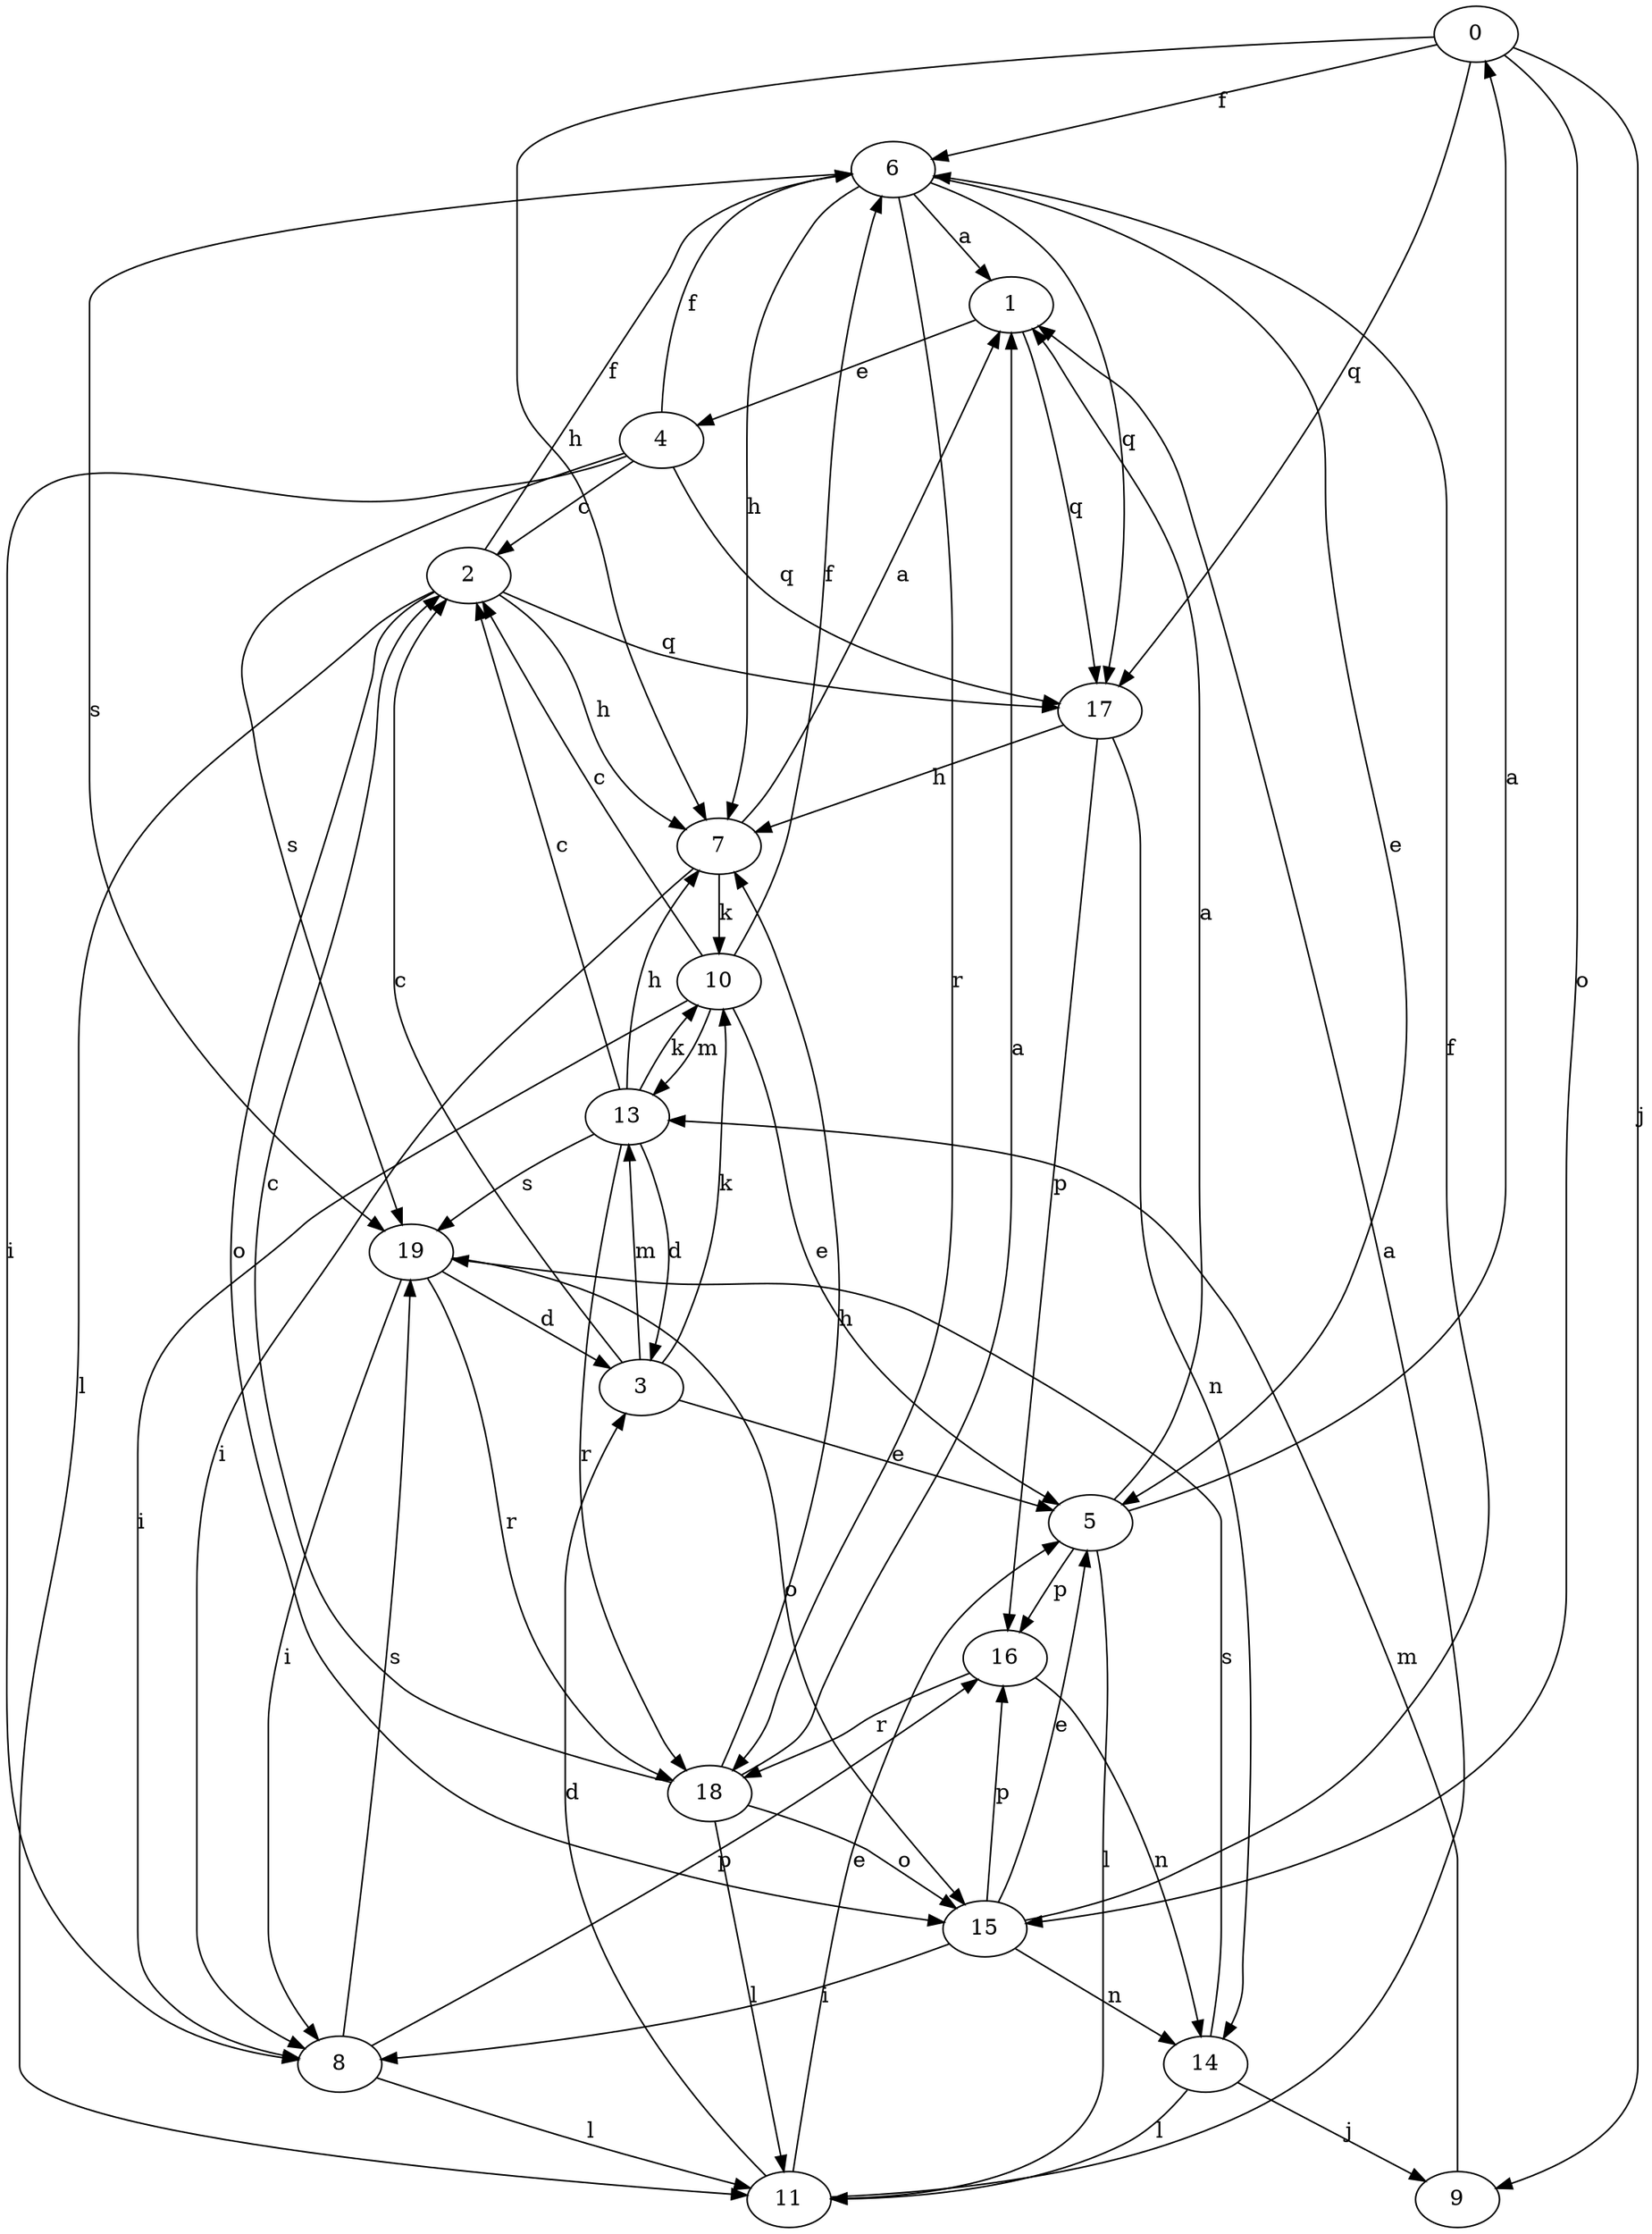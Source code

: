 strict digraph  {
0;
1;
2;
3;
4;
5;
6;
7;
8;
9;
10;
11;
13;
14;
15;
16;
17;
18;
19;
0 -> 6  [label=f];
0 -> 7  [label=h];
0 -> 9  [label=j];
0 -> 15  [label=o];
0 -> 17  [label=q];
1 -> 4  [label=e];
1 -> 17  [label=q];
2 -> 6  [label=f];
2 -> 7  [label=h];
2 -> 11  [label=l];
2 -> 15  [label=o];
2 -> 17  [label=q];
3 -> 2  [label=c];
3 -> 5  [label=e];
3 -> 10  [label=k];
3 -> 13  [label=m];
4 -> 2  [label=c];
4 -> 6  [label=f];
4 -> 8  [label=i];
4 -> 17  [label=q];
4 -> 19  [label=s];
5 -> 0  [label=a];
5 -> 1  [label=a];
5 -> 11  [label=l];
5 -> 16  [label=p];
6 -> 1  [label=a];
6 -> 5  [label=e];
6 -> 7  [label=h];
6 -> 17  [label=q];
6 -> 18  [label=r];
6 -> 19  [label=s];
7 -> 1  [label=a];
7 -> 8  [label=i];
7 -> 10  [label=k];
8 -> 11  [label=l];
8 -> 16  [label=p];
8 -> 19  [label=s];
9 -> 13  [label=m];
10 -> 2  [label=c];
10 -> 5  [label=e];
10 -> 6  [label=f];
10 -> 8  [label=i];
10 -> 13  [label=m];
11 -> 1  [label=a];
11 -> 3  [label=d];
11 -> 5  [label=e];
13 -> 2  [label=c];
13 -> 3  [label=d];
13 -> 7  [label=h];
13 -> 10  [label=k];
13 -> 18  [label=r];
13 -> 19  [label=s];
14 -> 9  [label=j];
14 -> 11  [label=l];
14 -> 19  [label=s];
15 -> 5  [label=e];
15 -> 6  [label=f];
15 -> 8  [label=i];
15 -> 14  [label=n];
15 -> 16  [label=p];
16 -> 14  [label=n];
16 -> 18  [label=r];
17 -> 7  [label=h];
17 -> 14  [label=n];
17 -> 16  [label=p];
18 -> 1  [label=a];
18 -> 2  [label=c];
18 -> 7  [label=h];
18 -> 11  [label=l];
18 -> 15  [label=o];
19 -> 3  [label=d];
19 -> 8  [label=i];
19 -> 15  [label=o];
19 -> 18  [label=r];
}
